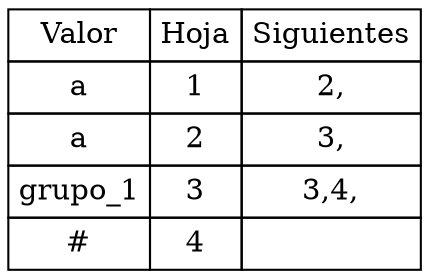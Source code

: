 digraph html { 
abc [shape=none, margin=0, label=< 
<TABLE BORDER="0" CELLBORDER="1" CELLSPACING="0" CELLPADDING="4">
<TR><TD>Valor</TD><TD>Hoja</TD><TD>Siguientes</TD></TR>
<TR>
<TD>a</TD><TD>1</TD><TD>2,</TD>
</TR>
<TR>
<TD>a</TD><TD>2</TD><TD>3,</TD>
</TR>
<TR>
<TD>grupo_1</TD><TD>3</TD><TD>3,4,</TD>
</TR>
<TR>
<TD>#</TD><TD>4</TD><TD></TD>
</TR>    </TABLE>>];
}
